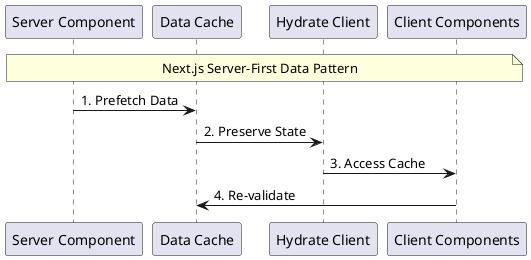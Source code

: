 @startuml tRPC
note across: Next.js Server-First Data Pattern

"Server Component" -> "Data Cache" : 1. Prefetch Data
"Data Cache" -> "Hydrate Client": 2. Preserve State
"Hydrate Client" -> "Client Components": 3. Access Cache
"Client Components" -> "Data Cache": 4. Re-validate
@enduml